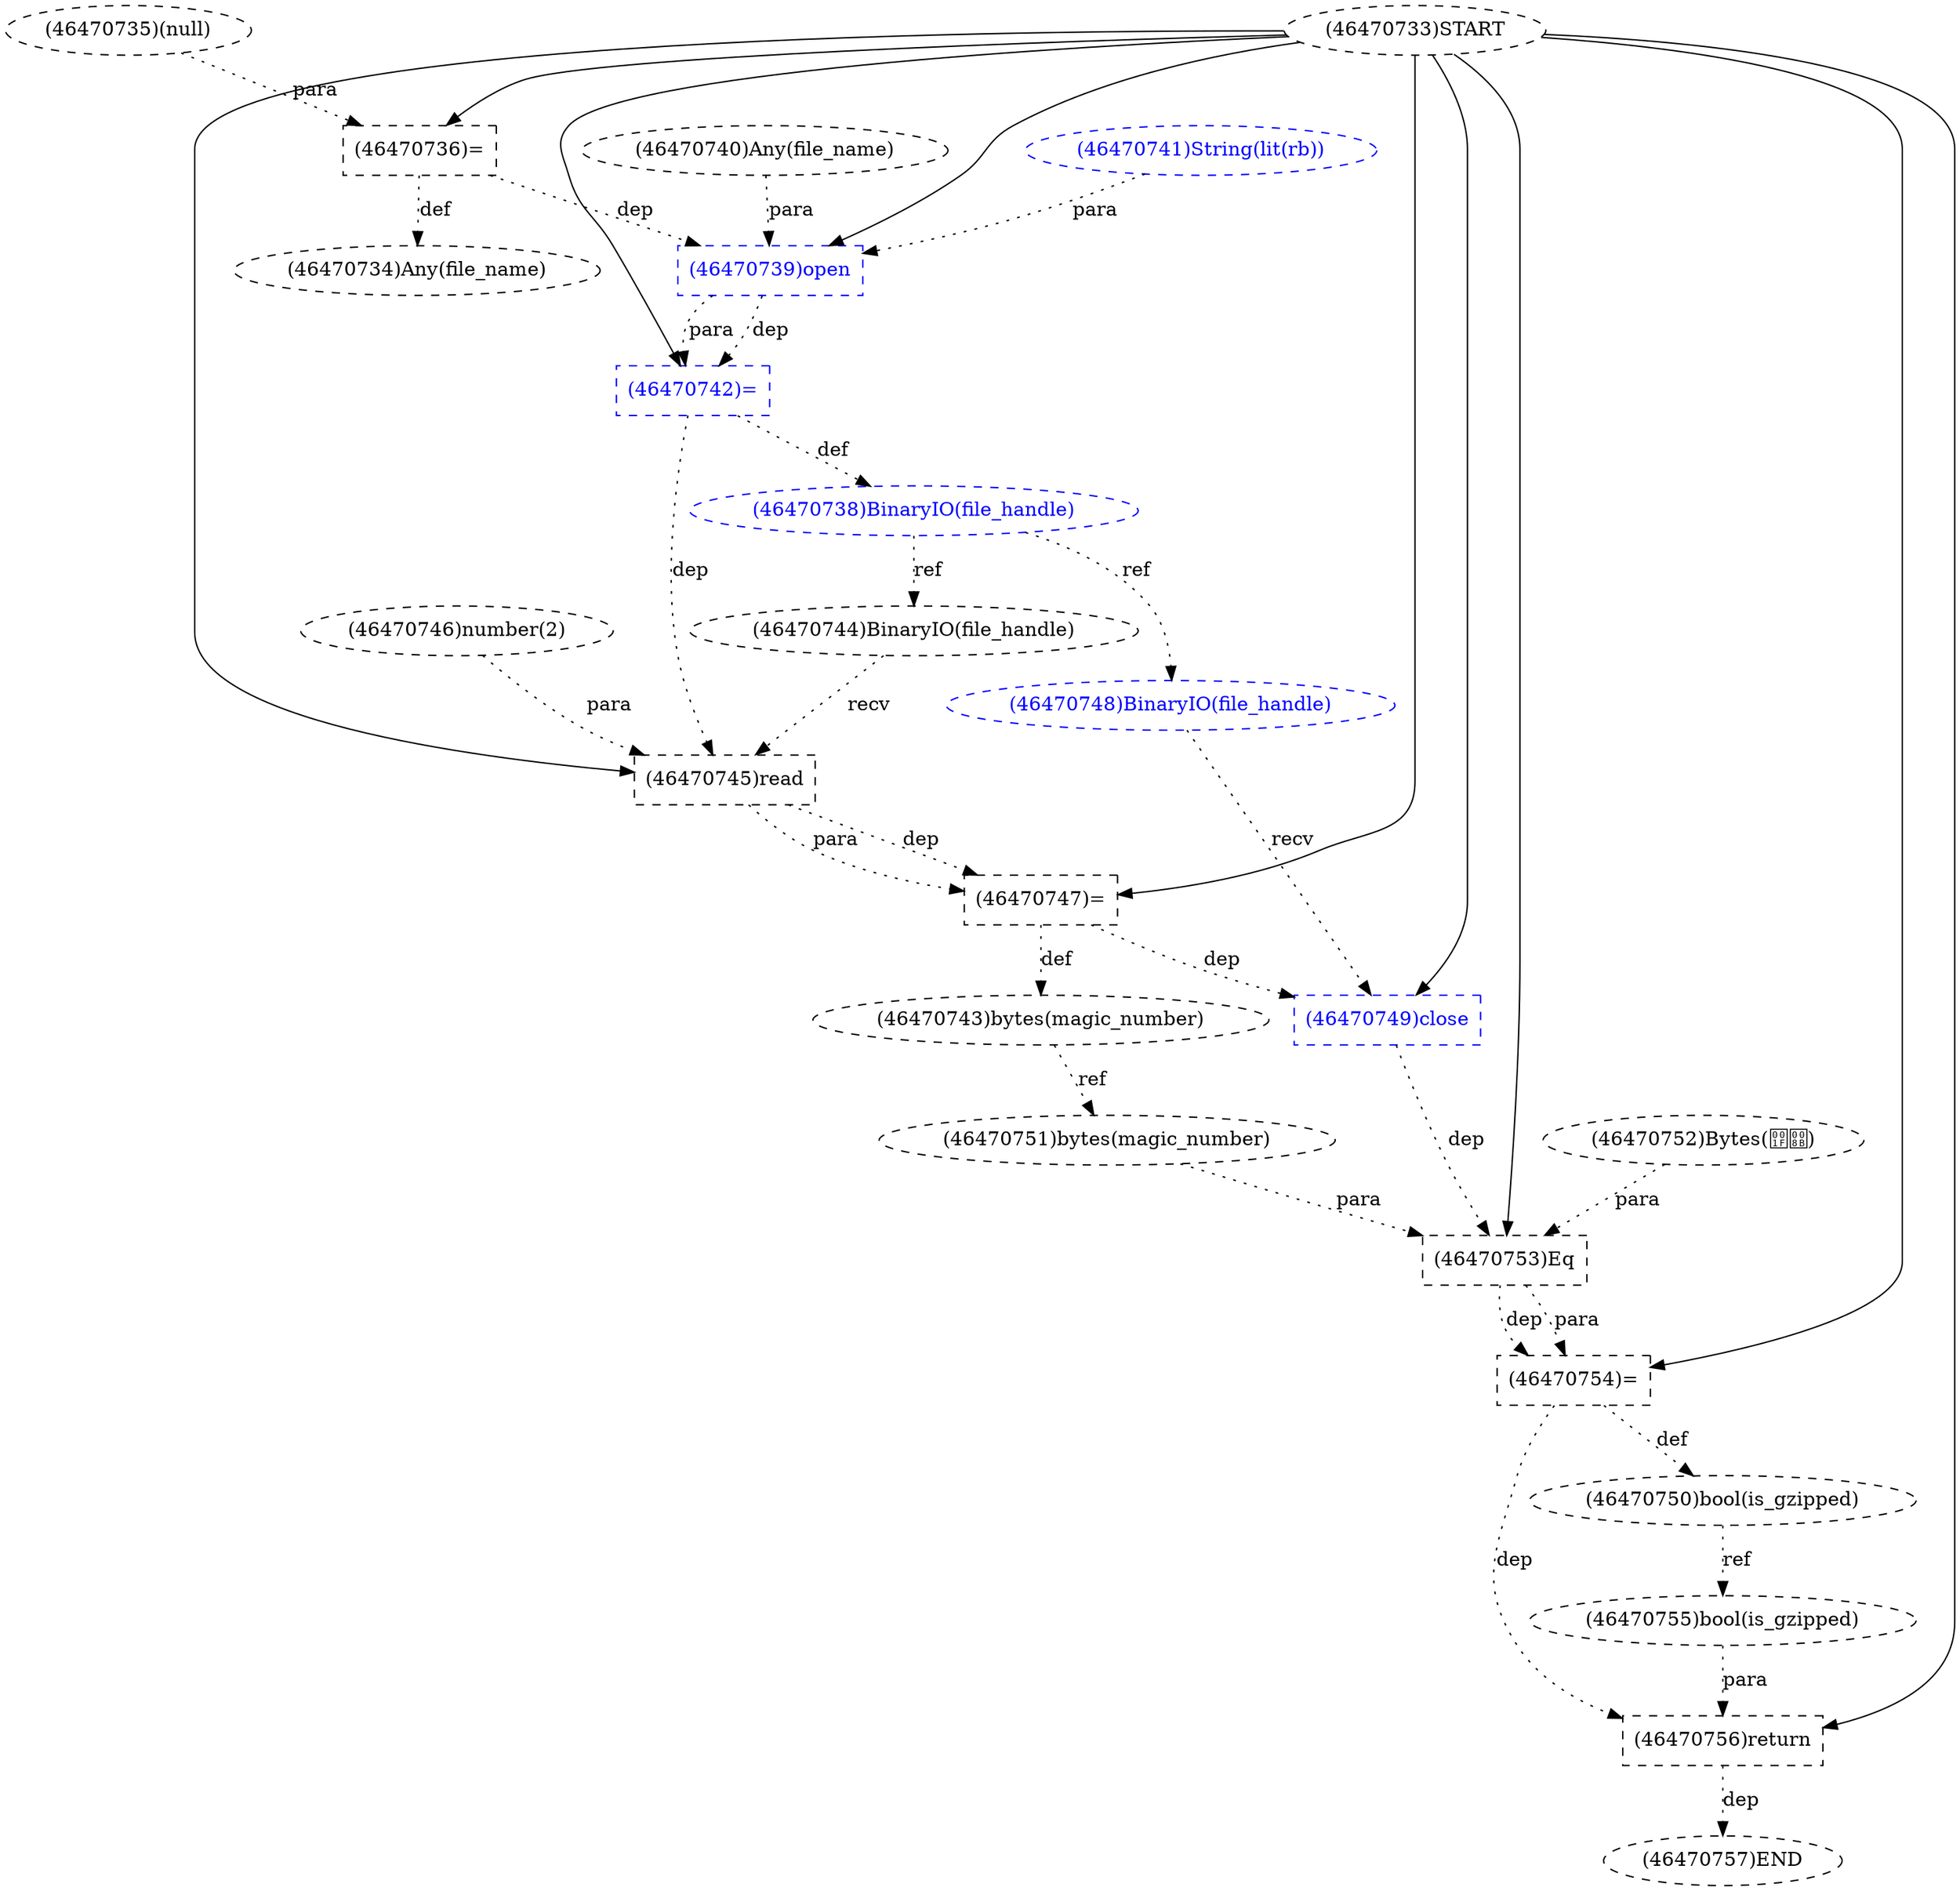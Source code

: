 digraph G {
1 [label="(46470747)=" shape=box style=dashed]
2 [label="(46470750)bool(is_gzipped)" shape=ellipse style=dashed]
3 [label="(46470738)BinaryIO(file_handle)" shape=ellipse style=dashed color=blue fontcolor=blue]
4 [label="(46470745)read" shape=box style=dashed]
5 [label="(46470740)Any(file_name)" shape=ellipse style=dashed]
6 [label="(46470736)=" shape=box style=dashed]
7 [label="(46470741)String(lit(rb))" shape=ellipse style=dashed color=blue fontcolor=blue]
8 [label="(46470744)BinaryIO(file_handle)" shape=ellipse style=dashed]
9 [label="(46470751)bytes(magic_number)" shape=ellipse style=dashed]
10 [label="(46470753)Eq" shape=box style=dashed]
11 [label="(46470757)END" style=dashed]
12 [label="(46470755)bool(is_gzipped)" shape=ellipse style=dashed]
13 [label="(46470733)START" style=dashed]
14 [label="(46470734)Any(file_name)" shape=ellipse style=dashed]
15 [label="(46470742)=" shape=box style=dashed color=blue fontcolor=blue]
16 [label="(46470748)BinaryIO(file_handle)" shape=ellipse style=dashed color=blue fontcolor=blue]
17 [label="(46470746)number(2)" shape=ellipse style=dashed]
18 [label="(46470735)(null)" shape=ellipse style=dashed]
19 [label="(46470739)open" shape=box style=dashed color=blue fontcolor=blue]
20 [label="(46470749)close" shape=box style=dashed color=blue fontcolor=blue]
21 [label="(46470756)return" shape=box style=dashed]
22 [label="(46470743)bytes(magic_number)" shape=ellipse style=dashed]
23 [label="(46470754)=" shape=box style=dashed]
24 [label="(46470752)Bytes()" shape=ellipse style=dashed]
13 -> 1 [label="" style=solid];
4 -> 1 [label="dep" style=dotted];
4 -> 1 [label="para" style=dotted];
23 -> 2 [label="def" style=dotted];
15 -> 3 [label="def" style=dotted];
13 -> 4 [label="" style=solid];
8 -> 4 [label="recv" style=dotted];
17 -> 4 [label="para" style=dotted];
15 -> 4 [label="dep" style=dotted];
13 -> 6 [label="" style=solid];
18 -> 6 [label="para" style=dotted];
3 -> 8 [label="ref" style=dotted];
22 -> 9 [label="ref" style=dotted];
13 -> 10 [label="" style=solid];
9 -> 10 [label="para" style=dotted];
24 -> 10 [label="para" style=dotted];
20 -> 10 [label="dep" style=dotted];
21 -> 11 [label="dep" style=dotted];
2 -> 12 [label="ref" style=dotted];
6 -> 14 [label="def" style=dotted];
13 -> 15 [label="" style=solid];
19 -> 15 [label="dep" style=dotted];
19 -> 15 [label="para" style=dotted];
3 -> 16 [label="ref" style=dotted];
13 -> 19 [label="" style=solid];
5 -> 19 [label="para" style=dotted];
7 -> 19 [label="para" style=dotted];
6 -> 19 [label="dep" style=dotted];
13 -> 20 [label="" style=solid];
16 -> 20 [label="recv" style=dotted];
1 -> 20 [label="dep" style=dotted];
13 -> 21 [label="" style=solid];
12 -> 21 [label="para" style=dotted];
23 -> 21 [label="dep" style=dotted];
1 -> 22 [label="def" style=dotted];
13 -> 23 [label="" style=solid];
10 -> 23 [label="dep" style=dotted];
10 -> 23 [label="para" style=dotted];
}
